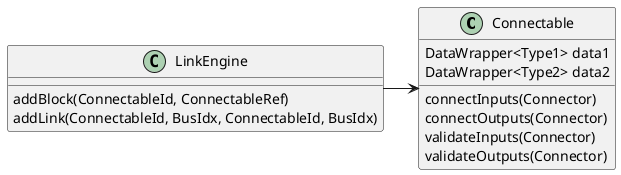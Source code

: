 @startuml

class Connectable {
    DataWrapper<Type1> data1
    DataWrapper<Type2> data2
    сonnectInputs(Connector)
    connectOutputs(Connector)
    validateInputs(Connector)
    validateOutputs(Connector)
}

class LinkEngine {
    addBlock(ConnectableId, ConnectableRef)
    addLink(ConnectableId, BusIdx, ConnectableId, BusIdx)
}

LinkEngine -> Connectable

@enduml